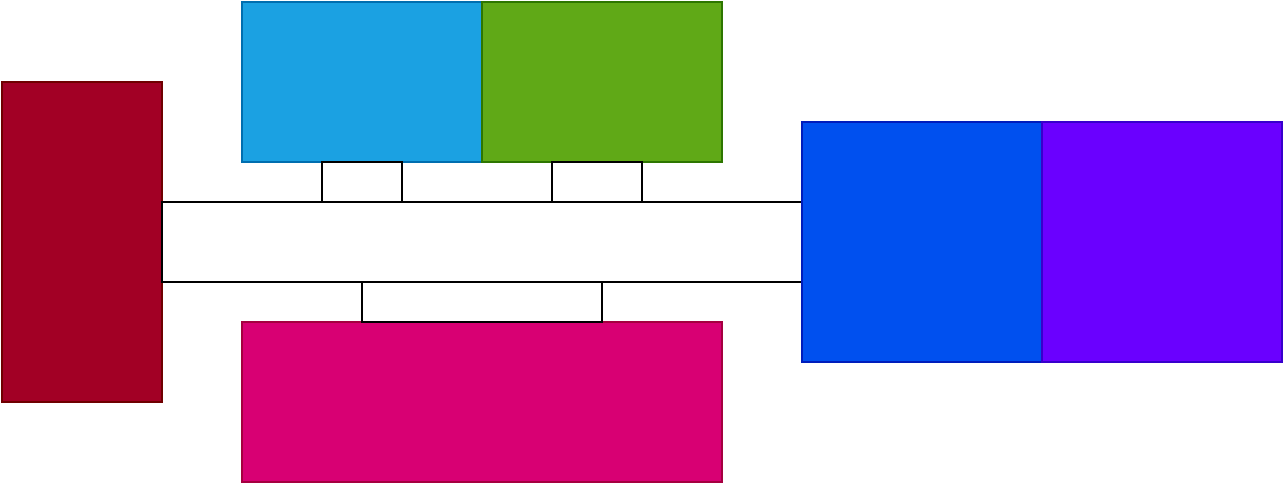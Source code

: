 <mxfile version="20.6.2" type="device"><diagram id="PBvHtyAZyu7tvFCVlgX5" name="Сторінка-1"><mxGraphModel dx="782" dy="517" grid="1" gridSize="10" guides="1" tooltips="1" connect="1" arrows="1" fold="1" page="1" pageScale="1" pageWidth="827" pageHeight="1169" math="0" shadow="0"><root><mxCell id="0"/><mxCell id="1" parent="0"/><mxCell id="aPZKvNRMdc31KWtZYyHG-1" value="" style="rounded=0;whiteSpace=wrap;html=1;fillColor=#1ba1e2;fontColor=#ffffff;strokeColor=#006EAF;" vertex="1" parent="1"><mxGeometry x="200" y="120" width="120" height="80" as="geometry"/></mxCell><mxCell id="aPZKvNRMdc31KWtZYyHG-2" value="" style="rounded=0;whiteSpace=wrap;html=1;fillColor=#60a917;fontColor=#ffffff;strokeColor=#2D7600;" vertex="1" parent="1"><mxGeometry x="320" y="120" width="120" height="80" as="geometry"/></mxCell><mxCell id="aPZKvNRMdc31KWtZYyHG-3" value="" style="rounded=0;whiteSpace=wrap;html=1;fillColor=#d80073;fontColor=#ffffff;strokeColor=#A50040;" vertex="1" parent="1"><mxGeometry x="200" y="280" width="240" height="80" as="geometry"/></mxCell><mxCell id="aPZKvNRMdc31KWtZYyHG-4" value="" style="rounded=0;whiteSpace=wrap;html=1;fillColor=#a20025;fontColor=#ffffff;strokeColor=#6F0000;" vertex="1" parent="1"><mxGeometry x="80" y="160" width="80" height="160" as="geometry"/></mxCell><mxCell id="aPZKvNRMdc31KWtZYyHG-5" value="" style="rounded=0;whiteSpace=wrap;html=1;" vertex="1" parent="1"><mxGeometry x="160" y="220" width="320" height="40" as="geometry"/></mxCell><mxCell id="aPZKvNRMdc31KWtZYyHG-6" value="" style="rounded=0;whiteSpace=wrap;html=1;" vertex="1" parent="1"><mxGeometry x="260" y="260" width="120" height="20" as="geometry"/></mxCell><mxCell id="aPZKvNRMdc31KWtZYyHG-7" value="" style="rounded=0;whiteSpace=wrap;html=1;" vertex="1" parent="1"><mxGeometry x="240" y="200" width="40" height="20" as="geometry"/></mxCell><mxCell id="aPZKvNRMdc31KWtZYyHG-8" value="" style="rounded=0;whiteSpace=wrap;html=1;" vertex="1" parent="1"><mxGeometry x="355" y="200" width="45" height="20" as="geometry"/></mxCell><mxCell id="aPZKvNRMdc31KWtZYyHG-9" value="" style="rounded=0;whiteSpace=wrap;html=1;fillColor=#0050ef;fontColor=#ffffff;strokeColor=#001DBC;" vertex="1" parent="1"><mxGeometry x="480" y="180" width="120" height="120" as="geometry"/></mxCell><mxCell id="aPZKvNRMdc31KWtZYyHG-10" value="" style="rounded=0;whiteSpace=wrap;html=1;fillColor=#6a00ff;fontColor=#ffffff;strokeColor=#3700CC;" vertex="1" parent="1"><mxGeometry x="600" y="180" width="120" height="120" as="geometry"/></mxCell></root></mxGraphModel></diagram></mxfile>